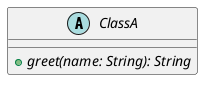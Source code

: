 @startuml Abstract

abstract class ClassA {
    +{abstract} greet(name: String): String
}

@enduml